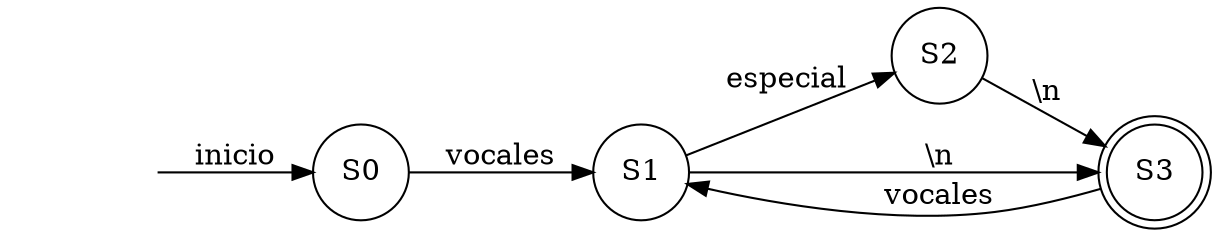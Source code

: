 digraph G{
rankdir = LR;
inicio[style="invis"];inicio->S0 [label="inicio"];
S0[label="S0"shape=circle];
S0 -> S1[label="vocales"]
S1[label="S1"shape=circle];
S1 -> S2[label="especial"]
S1 -> S3[label="\\n"];
S2[label="S2"shape=circle];
S2 -> S3[label="\\n"];
S3[label="S3"shape=doublecircle];
S3 -> S1[label="vocales"]
}